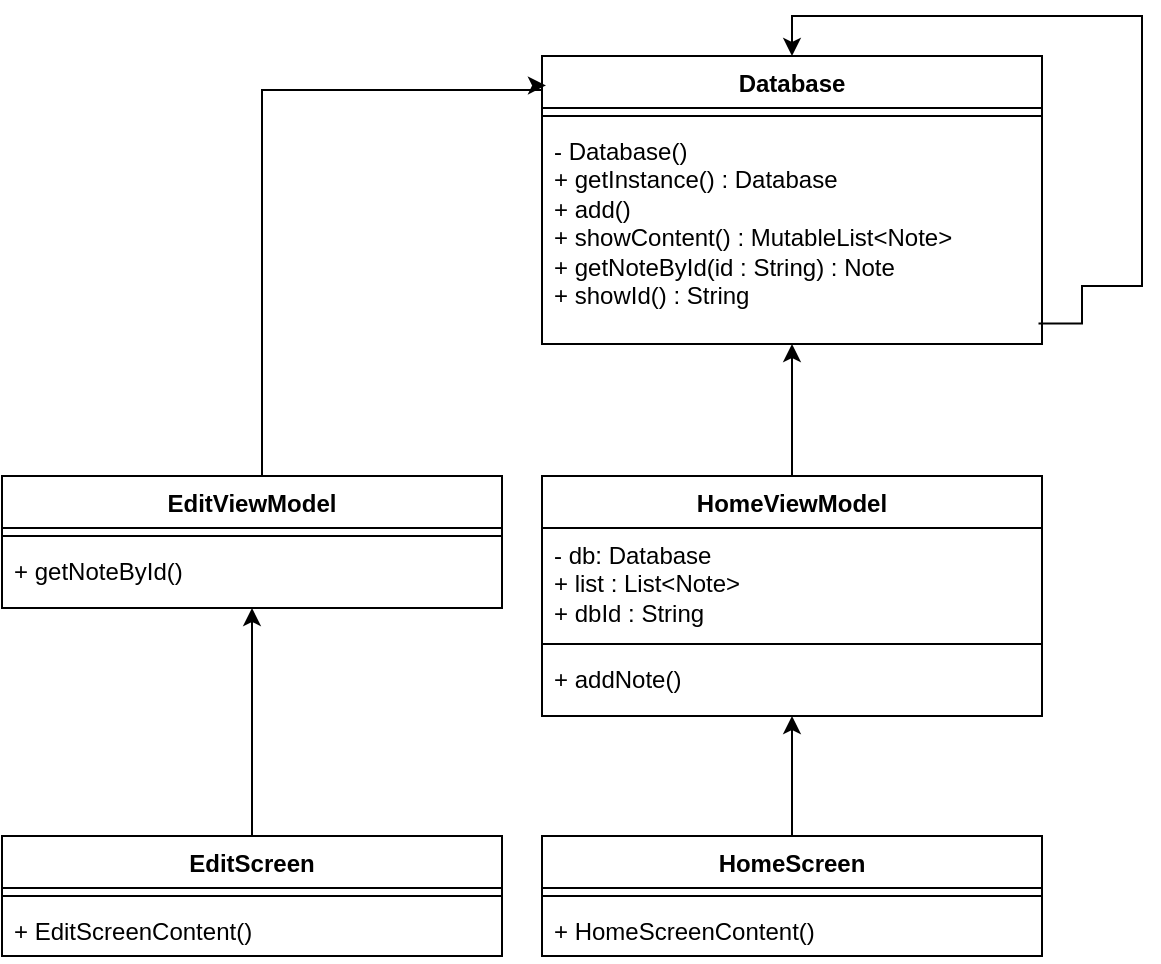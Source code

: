 <mxfile version="22.1.21" type="github">
  <diagram name="Страница — 1" id="MFAkw2wN5tUPmtMa2xVx">
    <mxGraphModel dx="1858" dy="425" grid="1" gridSize="10" guides="1" tooltips="1" connect="1" arrows="1" fold="1" page="1" pageScale="1" pageWidth="827" pageHeight="1169" math="0" shadow="0">
      <root>
        <mxCell id="0" />
        <mxCell id="1" parent="0" />
        <mxCell id="4Gcu0THVpKHiPOEDj4iX-1" value="Database" style="swimlane;fontStyle=1;align=center;verticalAlign=top;childLayout=stackLayout;horizontal=1;startSize=26;horizontalStack=0;resizeParent=1;resizeParentMax=0;resizeLast=0;collapsible=1;marginBottom=0;whiteSpace=wrap;html=1;" vertex="1" parent="1">
          <mxGeometry x="260" y="50" width="250" height="144" as="geometry" />
        </mxCell>
        <mxCell id="4Gcu0THVpKHiPOEDj4iX-3" value="" style="line;strokeWidth=1;fillColor=none;align=left;verticalAlign=middle;spacingTop=-1;spacingLeft=3;spacingRight=3;rotatable=0;labelPosition=right;points=[];portConstraint=eastwest;strokeColor=inherit;" vertex="1" parent="4Gcu0THVpKHiPOEDj4iX-1">
          <mxGeometry y="26" width="250" height="8" as="geometry" />
        </mxCell>
        <mxCell id="4Gcu0THVpKHiPOEDj4iX-26" value="- Database()&lt;br&gt;+ getInstance() : Database&lt;br&gt;+ add()&lt;br&gt;+ showContent() : MutableList&amp;lt;Note&amp;gt;&lt;br&gt;+ getNoteById(id : String) : Note&lt;br&gt;+ showId() : String" style="text;strokeColor=none;fillColor=none;align=left;verticalAlign=top;spacingLeft=4;spacingRight=4;overflow=hidden;rotatable=0;points=[[0,0.5],[1,0.5]];portConstraint=eastwest;whiteSpace=wrap;html=1;" vertex="1" parent="4Gcu0THVpKHiPOEDj4iX-1">
          <mxGeometry y="34" width="250" height="110" as="geometry" />
        </mxCell>
        <mxCell id="4Gcu0THVpKHiPOEDj4iX-5" style="edgeStyle=orthogonalEdgeStyle;rounded=0;orthogonalLoop=1;jettySize=auto;html=1;entryX=0.5;entryY=0;entryDx=0;entryDy=0;exitX=0.993;exitY=0.907;exitDx=0;exitDy=0;exitPerimeter=0;" edge="1" parent="4Gcu0THVpKHiPOEDj4iX-1" source="4Gcu0THVpKHiPOEDj4iX-26" target="4Gcu0THVpKHiPOEDj4iX-1">
          <mxGeometry relative="1" as="geometry">
            <mxPoint x="380" y="140" as="sourcePoint" />
            <Array as="points">
              <mxPoint x="270" y="134" />
              <mxPoint x="270" y="115" />
              <mxPoint x="300" y="115" />
              <mxPoint x="300" y="-20" />
              <mxPoint x="125" y="-20" />
            </Array>
          </mxGeometry>
        </mxCell>
        <mxCell id="4Gcu0THVpKHiPOEDj4iX-15" style="edgeStyle=orthogonalEdgeStyle;rounded=0;orthogonalLoop=1;jettySize=auto;html=1;" edge="1" parent="1" source="4Gcu0THVpKHiPOEDj4iX-6" target="4Gcu0THVpKHiPOEDj4iX-1">
          <mxGeometry relative="1" as="geometry" />
        </mxCell>
        <mxCell id="4Gcu0THVpKHiPOEDj4iX-6" value="HomeViewModel" style="swimlane;fontStyle=1;align=center;verticalAlign=top;childLayout=stackLayout;horizontal=1;startSize=26;horizontalStack=0;resizeParent=1;resizeParentMax=0;resizeLast=0;collapsible=1;marginBottom=0;whiteSpace=wrap;html=1;" vertex="1" parent="1">
          <mxGeometry x="260" y="260" width="250" height="120" as="geometry" />
        </mxCell>
        <mxCell id="4Gcu0THVpKHiPOEDj4iX-7" value="- db: Database&lt;br&gt;+ list : List&amp;lt;Note&amp;gt;&lt;br&gt;+ dbId : String" style="text;strokeColor=none;fillColor=none;align=left;verticalAlign=top;spacingLeft=4;spacingRight=4;overflow=hidden;rotatable=0;points=[[0,0.5],[1,0.5]];portConstraint=eastwest;whiteSpace=wrap;html=1;" vertex="1" parent="4Gcu0THVpKHiPOEDj4iX-6">
          <mxGeometry y="26" width="250" height="54" as="geometry" />
        </mxCell>
        <mxCell id="4Gcu0THVpKHiPOEDj4iX-8" value="" style="line;strokeWidth=1;fillColor=none;align=left;verticalAlign=middle;spacingTop=-1;spacingLeft=3;spacingRight=3;rotatable=0;labelPosition=right;points=[];portConstraint=eastwest;strokeColor=inherit;" vertex="1" parent="4Gcu0THVpKHiPOEDj4iX-6">
          <mxGeometry y="80" width="250" height="8" as="geometry" />
        </mxCell>
        <mxCell id="4Gcu0THVpKHiPOEDj4iX-9" value="+ addNote()" style="text;strokeColor=none;fillColor=none;align=left;verticalAlign=top;spacingLeft=4;spacingRight=4;overflow=hidden;rotatable=0;points=[[0,0.5],[1,0.5]];portConstraint=eastwest;whiteSpace=wrap;html=1;" vertex="1" parent="4Gcu0THVpKHiPOEDj4iX-6">
          <mxGeometry y="88" width="250" height="32" as="geometry" />
        </mxCell>
        <mxCell id="4Gcu0THVpKHiPOEDj4iX-14" style="edgeStyle=orthogonalEdgeStyle;rounded=0;orthogonalLoop=1;jettySize=auto;html=1;" edge="1" parent="1" source="4Gcu0THVpKHiPOEDj4iX-10" target="4Gcu0THVpKHiPOEDj4iX-6">
          <mxGeometry relative="1" as="geometry" />
        </mxCell>
        <mxCell id="4Gcu0THVpKHiPOEDj4iX-10" value="HomeScreen" style="swimlane;fontStyle=1;align=center;verticalAlign=top;childLayout=stackLayout;horizontal=1;startSize=26;horizontalStack=0;resizeParent=1;resizeParentMax=0;resizeLast=0;collapsible=1;marginBottom=0;whiteSpace=wrap;html=1;" vertex="1" parent="1">
          <mxGeometry x="260" y="440" width="250" height="60" as="geometry" />
        </mxCell>
        <mxCell id="4Gcu0THVpKHiPOEDj4iX-12" value="" style="line;strokeWidth=1;fillColor=none;align=left;verticalAlign=middle;spacingTop=-1;spacingLeft=3;spacingRight=3;rotatable=0;labelPosition=right;points=[];portConstraint=eastwest;strokeColor=inherit;" vertex="1" parent="4Gcu0THVpKHiPOEDj4iX-10">
          <mxGeometry y="26" width="250" height="8" as="geometry" />
        </mxCell>
        <mxCell id="4Gcu0THVpKHiPOEDj4iX-13" value="+ HomeScreenContent()" style="text;strokeColor=none;fillColor=none;align=left;verticalAlign=top;spacingLeft=4;spacingRight=4;overflow=hidden;rotatable=0;points=[[0,0.5],[1,0.5]];portConstraint=eastwest;whiteSpace=wrap;html=1;" vertex="1" parent="4Gcu0THVpKHiPOEDj4iX-10">
          <mxGeometry y="34" width="250" height="26" as="geometry" />
        </mxCell>
        <mxCell id="4Gcu0THVpKHiPOEDj4iX-16" value="EditViewModel" style="swimlane;fontStyle=1;align=center;verticalAlign=top;childLayout=stackLayout;horizontal=1;startSize=26;horizontalStack=0;resizeParent=1;resizeParentMax=0;resizeLast=0;collapsible=1;marginBottom=0;whiteSpace=wrap;html=1;" vertex="1" parent="1">
          <mxGeometry x="-10" y="260" width="250" height="66" as="geometry" />
        </mxCell>
        <mxCell id="4Gcu0THVpKHiPOEDj4iX-18" value="" style="line;strokeWidth=1;fillColor=none;align=left;verticalAlign=middle;spacingTop=-1;spacingLeft=3;spacingRight=3;rotatable=0;labelPosition=right;points=[];portConstraint=eastwest;strokeColor=inherit;" vertex="1" parent="4Gcu0THVpKHiPOEDj4iX-16">
          <mxGeometry y="26" width="250" height="8" as="geometry" />
        </mxCell>
        <mxCell id="4Gcu0THVpKHiPOEDj4iX-19" value="+ getNoteById()" style="text;strokeColor=none;fillColor=none;align=left;verticalAlign=top;spacingLeft=4;spacingRight=4;overflow=hidden;rotatable=0;points=[[0,0.5],[1,0.5]];portConstraint=eastwest;whiteSpace=wrap;html=1;" vertex="1" parent="4Gcu0THVpKHiPOEDj4iX-16">
          <mxGeometry y="34" width="250" height="32" as="geometry" />
        </mxCell>
        <mxCell id="4Gcu0THVpKHiPOEDj4iX-25" style="edgeStyle=orthogonalEdgeStyle;rounded=0;orthogonalLoop=1;jettySize=auto;html=1;" edge="1" parent="1" source="4Gcu0THVpKHiPOEDj4iX-20" target="4Gcu0THVpKHiPOEDj4iX-16">
          <mxGeometry relative="1" as="geometry" />
        </mxCell>
        <mxCell id="4Gcu0THVpKHiPOEDj4iX-20" value="EditScreen" style="swimlane;fontStyle=1;align=center;verticalAlign=top;childLayout=stackLayout;horizontal=1;startSize=26;horizontalStack=0;resizeParent=1;resizeParentMax=0;resizeLast=0;collapsible=1;marginBottom=0;whiteSpace=wrap;html=1;" vertex="1" parent="1">
          <mxGeometry x="-10" y="440" width="250" height="60" as="geometry" />
        </mxCell>
        <mxCell id="4Gcu0THVpKHiPOEDj4iX-22" value="" style="line;strokeWidth=1;fillColor=none;align=left;verticalAlign=middle;spacingTop=-1;spacingLeft=3;spacingRight=3;rotatable=0;labelPosition=right;points=[];portConstraint=eastwest;strokeColor=inherit;" vertex="1" parent="4Gcu0THVpKHiPOEDj4iX-20">
          <mxGeometry y="26" width="250" height="8" as="geometry" />
        </mxCell>
        <mxCell id="4Gcu0THVpKHiPOEDj4iX-23" value="+ EditScreenContent()" style="text;strokeColor=none;fillColor=none;align=left;verticalAlign=top;spacingLeft=4;spacingRight=4;overflow=hidden;rotatable=0;points=[[0,0.5],[1,0.5]];portConstraint=eastwest;whiteSpace=wrap;html=1;" vertex="1" parent="4Gcu0THVpKHiPOEDj4iX-20">
          <mxGeometry y="34" width="250" height="26" as="geometry" />
        </mxCell>
        <mxCell id="4Gcu0THVpKHiPOEDj4iX-24" style="edgeStyle=orthogonalEdgeStyle;rounded=0;orthogonalLoop=1;jettySize=auto;html=1;entryX=0.008;entryY=0.102;entryDx=0;entryDy=0;entryPerimeter=0;" edge="1" parent="1" source="4Gcu0THVpKHiPOEDj4iX-16" target="4Gcu0THVpKHiPOEDj4iX-1">
          <mxGeometry relative="1" as="geometry">
            <Array as="points">
              <mxPoint x="120" y="67" />
              <mxPoint x="260" y="67" />
              <mxPoint x="260" y="65" />
            </Array>
          </mxGeometry>
        </mxCell>
      </root>
    </mxGraphModel>
  </diagram>
</mxfile>
